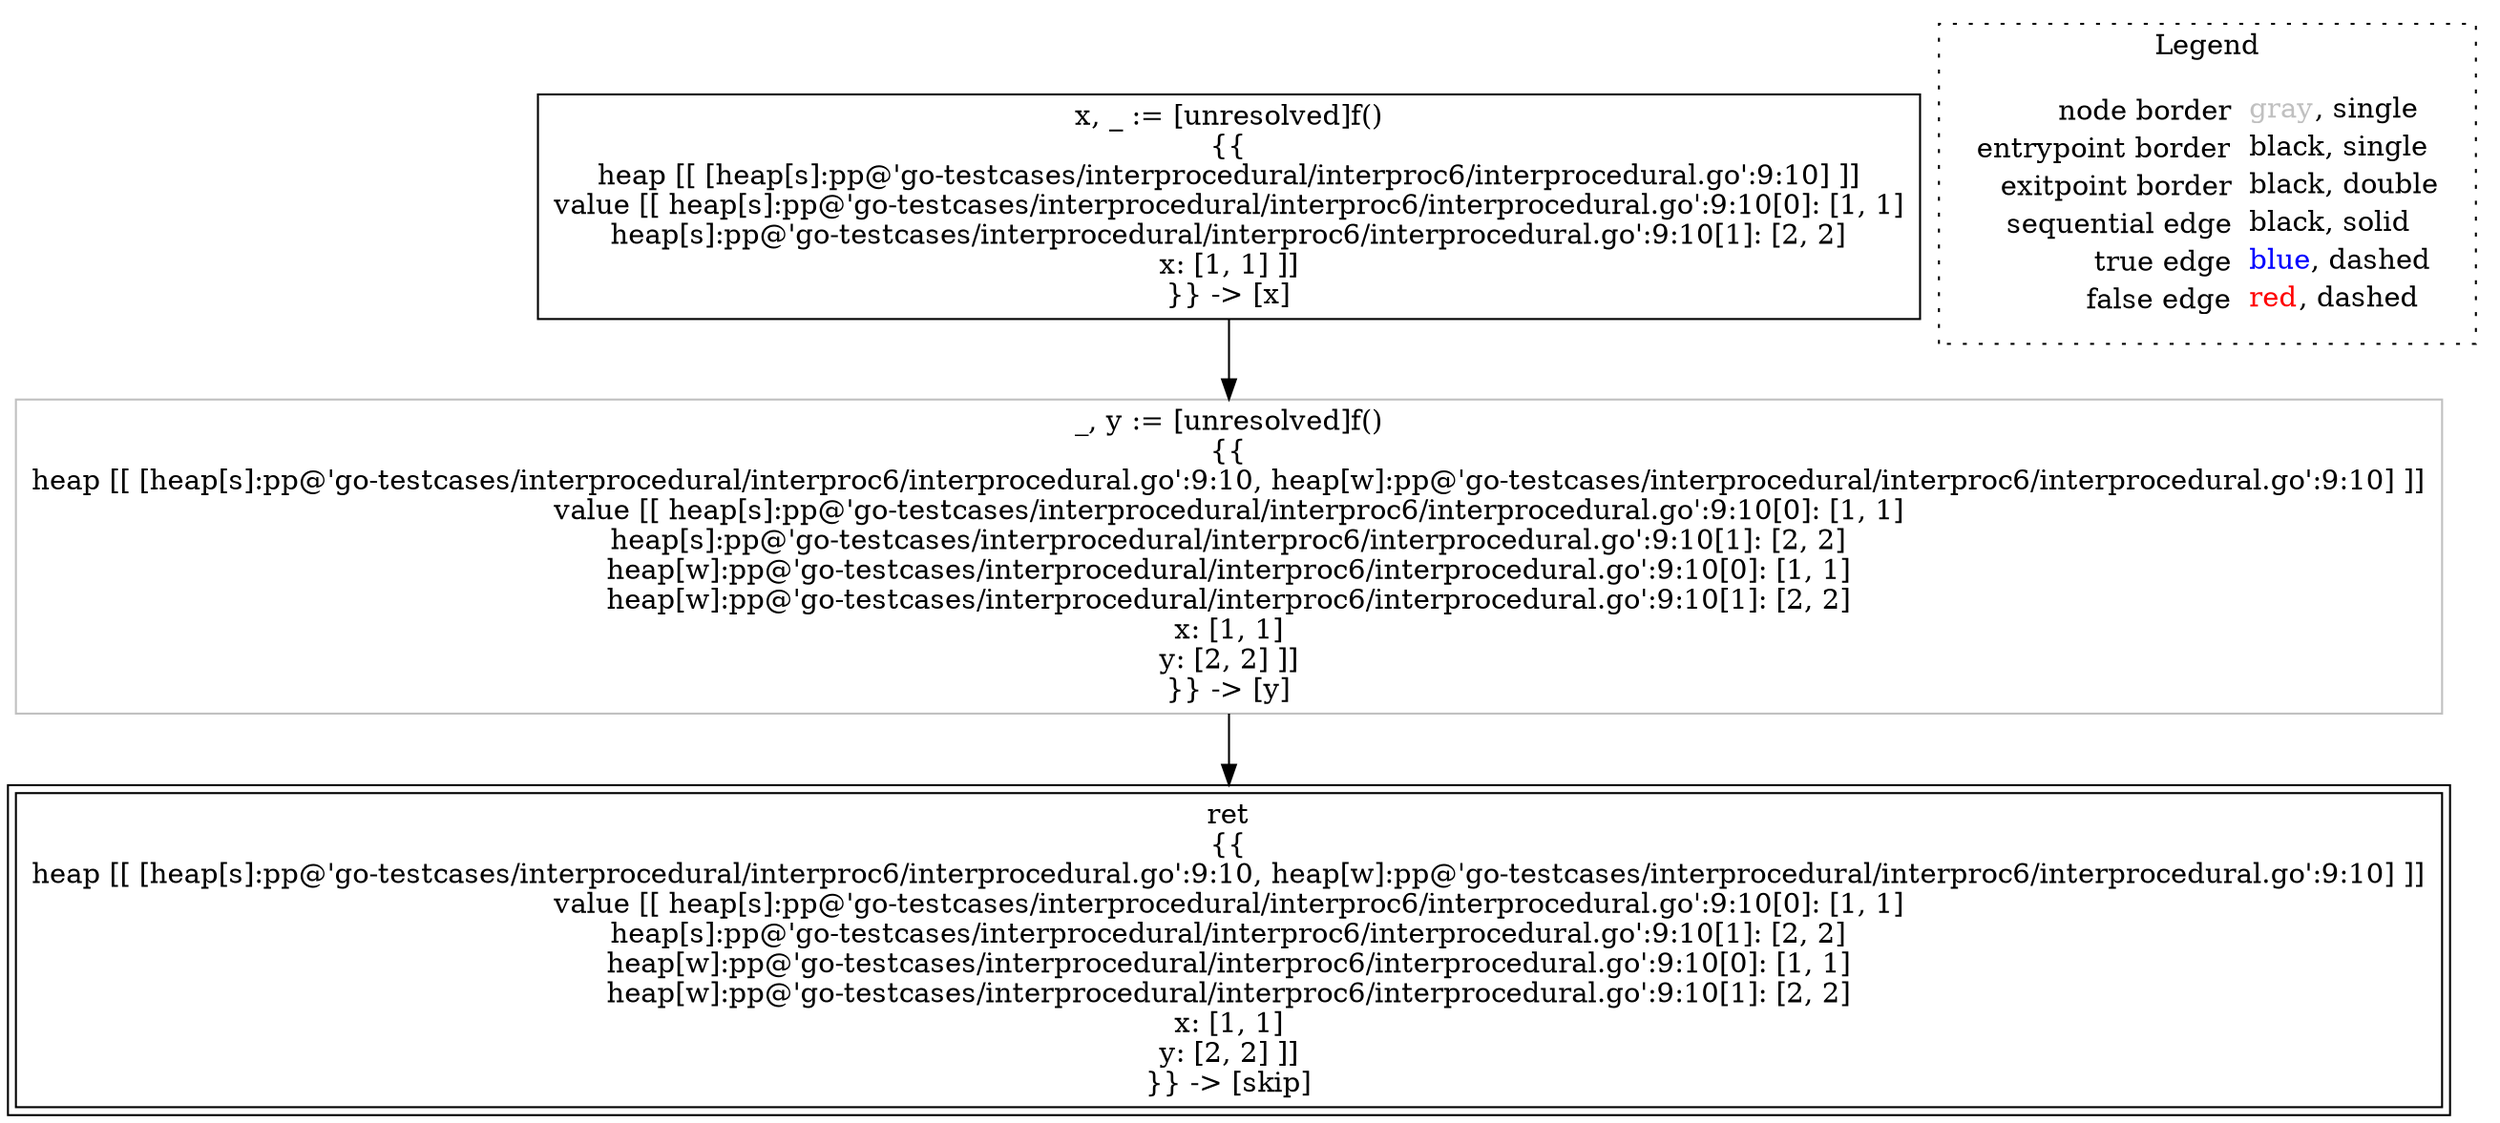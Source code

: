 digraph {
	"node0" [shape="rect",color="black",label=<x, _ := [unresolved]f()<BR/>{{<BR/>heap [[ [heap[s]:pp@'go-testcases/interprocedural/interproc6/interprocedural.go':9:10] ]]<BR/>value [[ heap[s]:pp@'go-testcases/interprocedural/interproc6/interprocedural.go':9:10[0]: [1, 1]<BR/>heap[s]:pp@'go-testcases/interprocedural/interproc6/interprocedural.go':9:10[1]: [2, 2]<BR/>x: [1, 1] ]]<BR/>}} -&gt; [x]>];
	"node1" [shape="rect",color="black",peripheries="2",label=<ret<BR/>{{<BR/>heap [[ [heap[s]:pp@'go-testcases/interprocedural/interproc6/interprocedural.go':9:10, heap[w]:pp@'go-testcases/interprocedural/interproc6/interprocedural.go':9:10] ]]<BR/>value [[ heap[s]:pp@'go-testcases/interprocedural/interproc6/interprocedural.go':9:10[0]: [1, 1]<BR/>heap[s]:pp@'go-testcases/interprocedural/interproc6/interprocedural.go':9:10[1]: [2, 2]<BR/>heap[w]:pp@'go-testcases/interprocedural/interproc6/interprocedural.go':9:10[0]: [1, 1]<BR/>heap[w]:pp@'go-testcases/interprocedural/interproc6/interprocedural.go':9:10[1]: [2, 2]<BR/>x: [1, 1]<BR/>y: [2, 2] ]]<BR/>}} -&gt; [skip]>];
	"node2" [shape="rect",color="gray",label=<_, y := [unresolved]f()<BR/>{{<BR/>heap [[ [heap[s]:pp@'go-testcases/interprocedural/interproc6/interprocedural.go':9:10, heap[w]:pp@'go-testcases/interprocedural/interproc6/interprocedural.go':9:10] ]]<BR/>value [[ heap[s]:pp@'go-testcases/interprocedural/interproc6/interprocedural.go':9:10[0]: [1, 1]<BR/>heap[s]:pp@'go-testcases/interprocedural/interproc6/interprocedural.go':9:10[1]: [2, 2]<BR/>heap[w]:pp@'go-testcases/interprocedural/interproc6/interprocedural.go':9:10[0]: [1, 1]<BR/>heap[w]:pp@'go-testcases/interprocedural/interproc6/interprocedural.go':9:10[1]: [2, 2]<BR/>x: [1, 1]<BR/>y: [2, 2] ]]<BR/>}} -&gt; [y]>];
	"node0" -> "node2" [color="black"];
	"node2" -> "node1" [color="black"];
	
subgraph cluster_legend {
	label="Legend";
	style=dotted;
	node [shape=plaintext];
	"legend" [label=<<table border="0" cellpadding="2" cellspacing="0" cellborder="0"><tr><td align="right">node border&nbsp;</td><td align="left"><font color="gray">gray</font>, single</td></tr><tr><td align="right">entrypoint border&nbsp;</td><td align="left"><font color="black">black</font>, single</td></tr><tr><td align="right">exitpoint border&nbsp;</td><td align="left"><font color="black">black</font>, double</td></tr><tr><td align="right">sequential edge&nbsp;</td><td align="left"><font color="black">black</font>, solid</td></tr><tr><td align="right">true edge&nbsp;</td><td align="left"><font color="blue">blue</font>, dashed</td></tr><tr><td align="right">false edge&nbsp;</td><td align="left"><font color="red">red</font>, dashed</td></tr></table>>];
}

}
